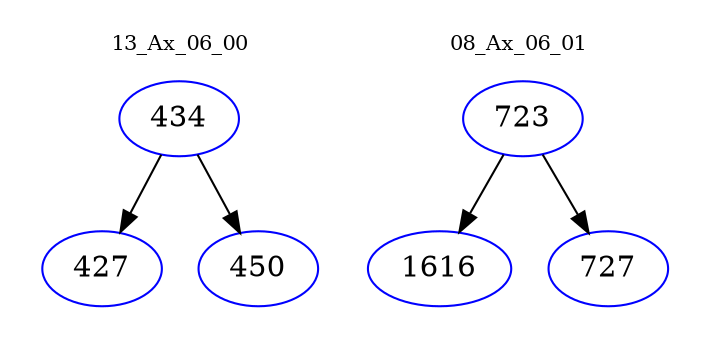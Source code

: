 digraph{
subgraph cluster_0 {
color = white
label = "13_Ax_06_00";
fontsize=10;
T0_434 [label="434", color="blue"]
T0_434 -> T0_427 [color="black"]
T0_427 [label="427", color="blue"]
T0_434 -> T0_450 [color="black"]
T0_450 [label="450", color="blue"]
}
subgraph cluster_1 {
color = white
label = "08_Ax_06_01";
fontsize=10;
T1_723 [label="723", color="blue"]
T1_723 -> T1_1616 [color="black"]
T1_1616 [label="1616", color="blue"]
T1_723 -> T1_727 [color="black"]
T1_727 [label="727", color="blue"]
}
}
